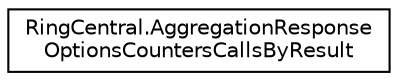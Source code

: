 digraph "Graphical Class Hierarchy"
{
 // LATEX_PDF_SIZE
  edge [fontname="Helvetica",fontsize="10",labelfontname="Helvetica",labelfontsize="10"];
  node [fontname="Helvetica",fontsize="10",shape=record];
  rankdir="LR";
  Node0 [label="RingCentral.AggregationResponse\lOptionsCountersCallsByResult",height=0.2,width=0.4,color="black", fillcolor="white", style="filled",URL="$classRingCentral_1_1AggregationResponseOptionsCountersCallsByResult.html",tooltip=" "];
}

